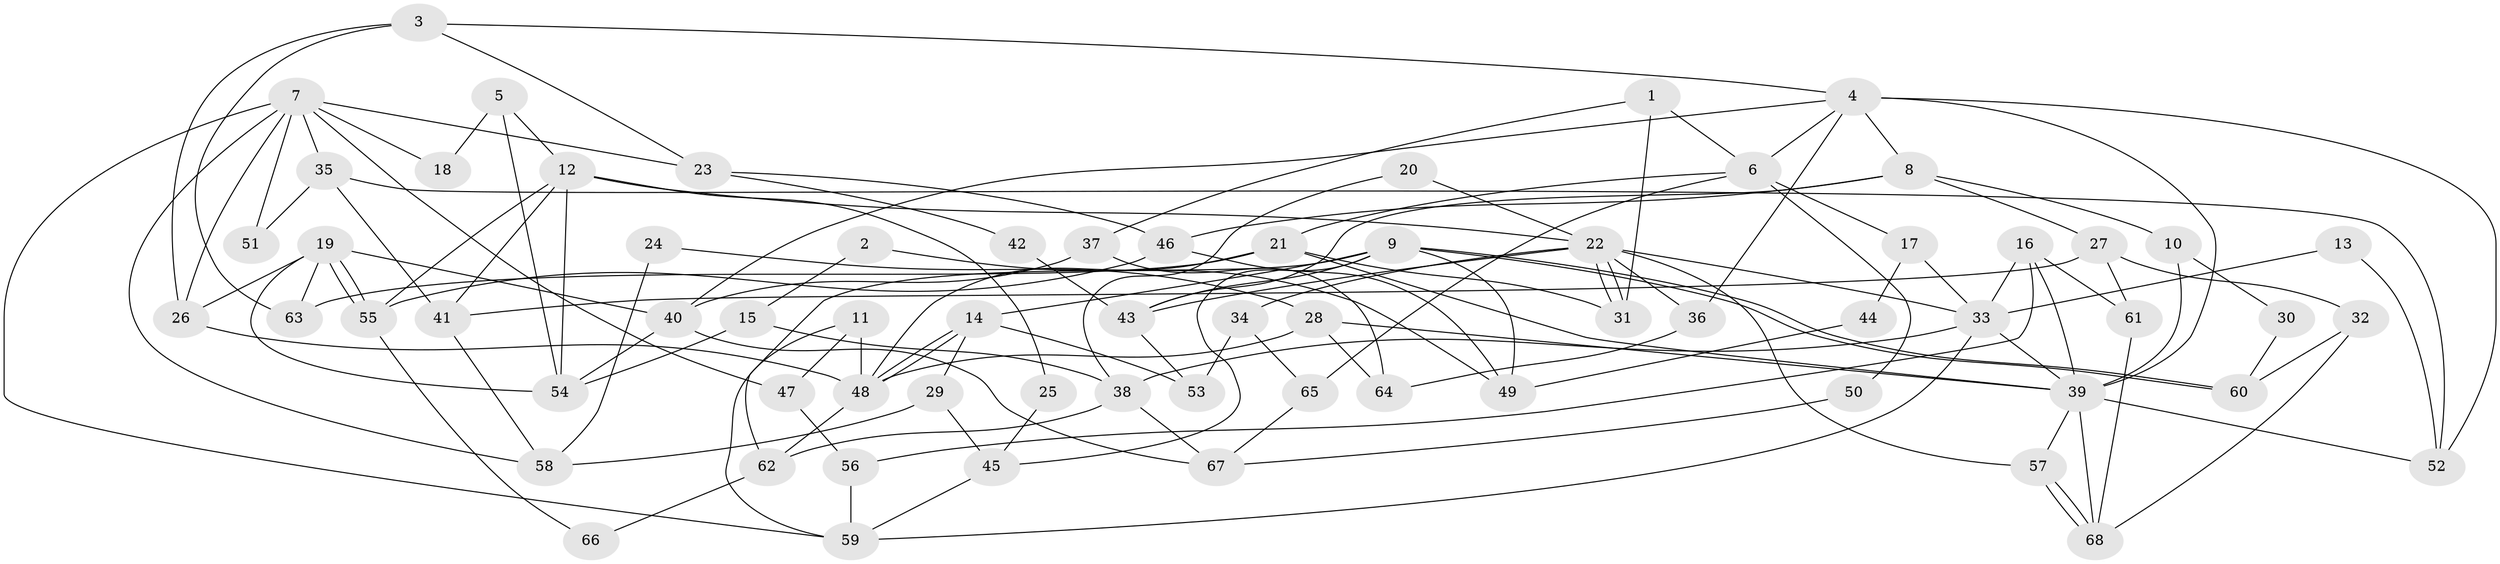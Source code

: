 // Generated by graph-tools (version 1.1) at 2025/49/03/09/25 04:49:09]
// undirected, 68 vertices, 136 edges
graph export_dot {
graph [start="1"]
  node [color=gray90,style=filled];
  1;
  2;
  3;
  4;
  5;
  6;
  7;
  8;
  9;
  10;
  11;
  12;
  13;
  14;
  15;
  16;
  17;
  18;
  19;
  20;
  21;
  22;
  23;
  24;
  25;
  26;
  27;
  28;
  29;
  30;
  31;
  32;
  33;
  34;
  35;
  36;
  37;
  38;
  39;
  40;
  41;
  42;
  43;
  44;
  45;
  46;
  47;
  48;
  49;
  50;
  51;
  52;
  53;
  54;
  55;
  56;
  57;
  58;
  59;
  60;
  61;
  62;
  63;
  64;
  65;
  66;
  67;
  68;
  1 -- 6;
  1 -- 31;
  1 -- 37;
  2 -- 49;
  2 -- 15;
  3 -- 4;
  3 -- 26;
  3 -- 23;
  3 -- 63;
  4 -- 40;
  4 -- 39;
  4 -- 6;
  4 -- 8;
  4 -- 36;
  4 -- 52;
  5 -- 54;
  5 -- 12;
  5 -- 18;
  6 -- 21;
  6 -- 17;
  6 -- 50;
  6 -- 65;
  7 -- 58;
  7 -- 26;
  7 -- 18;
  7 -- 23;
  7 -- 35;
  7 -- 47;
  7 -- 51;
  7 -- 59;
  8 -- 43;
  8 -- 10;
  8 -- 27;
  8 -- 46;
  9 -- 60;
  9 -- 60;
  9 -- 62;
  9 -- 14;
  9 -- 43;
  9 -- 45;
  9 -- 49;
  10 -- 39;
  10 -- 30;
  11 -- 59;
  11 -- 48;
  11 -- 47;
  12 -- 55;
  12 -- 41;
  12 -- 22;
  12 -- 25;
  12 -- 54;
  13 -- 52;
  13 -- 33;
  14 -- 48;
  14 -- 48;
  14 -- 29;
  14 -- 53;
  15 -- 54;
  15 -- 38;
  16 -- 56;
  16 -- 33;
  16 -- 39;
  16 -- 61;
  17 -- 33;
  17 -- 44;
  19 -- 55;
  19 -- 55;
  19 -- 63;
  19 -- 26;
  19 -- 40;
  19 -- 54;
  20 -- 38;
  20 -- 22;
  21 -- 39;
  21 -- 48;
  21 -- 31;
  21 -- 63;
  22 -- 31;
  22 -- 31;
  22 -- 33;
  22 -- 34;
  22 -- 36;
  22 -- 43;
  22 -- 57;
  23 -- 42;
  23 -- 46;
  24 -- 58;
  24 -- 28;
  25 -- 45;
  26 -- 48;
  27 -- 61;
  27 -- 32;
  27 -- 41;
  28 -- 64;
  28 -- 39;
  28 -- 48;
  29 -- 45;
  29 -- 58;
  30 -- 60;
  32 -- 68;
  32 -- 60;
  33 -- 39;
  33 -- 38;
  33 -- 59;
  34 -- 53;
  34 -- 65;
  35 -- 52;
  35 -- 41;
  35 -- 51;
  36 -- 64;
  37 -- 40;
  37 -- 64;
  38 -- 67;
  38 -- 62;
  39 -- 57;
  39 -- 52;
  39 -- 68;
  40 -- 54;
  40 -- 67;
  41 -- 58;
  42 -- 43;
  43 -- 53;
  44 -- 49;
  45 -- 59;
  46 -- 49;
  46 -- 55;
  47 -- 56;
  48 -- 62;
  50 -- 67;
  55 -- 66;
  56 -- 59;
  57 -- 68;
  57 -- 68;
  61 -- 68;
  62 -- 66;
  65 -- 67;
}
